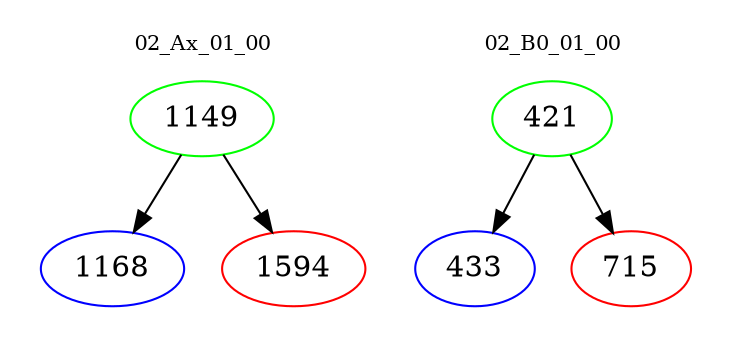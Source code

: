 digraph{
subgraph cluster_0 {
color = white
label = "02_Ax_01_00";
fontsize=10;
T0_1149 [label="1149", color="green"]
T0_1149 -> T0_1168 [color="black"]
T0_1168 [label="1168", color="blue"]
T0_1149 -> T0_1594 [color="black"]
T0_1594 [label="1594", color="red"]
}
subgraph cluster_1 {
color = white
label = "02_B0_01_00";
fontsize=10;
T1_421 [label="421", color="green"]
T1_421 -> T1_433 [color="black"]
T1_433 [label="433", color="blue"]
T1_421 -> T1_715 [color="black"]
T1_715 [label="715", color="red"]
}
}
